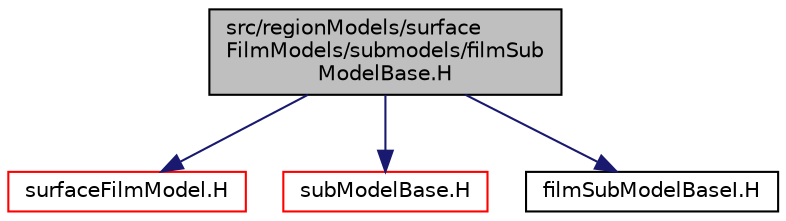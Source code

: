digraph "src/regionModels/surfaceFilmModels/submodels/filmSubModelBase.H"
{
  bgcolor="transparent";
  edge [fontname="Helvetica",fontsize="10",labelfontname="Helvetica",labelfontsize="10"];
  node [fontname="Helvetica",fontsize="10",shape=record];
  Node1 [label="src/regionModels/surface\lFilmModels/submodels/filmSub\lModelBase.H",height=0.2,width=0.4,color="black", fillcolor="grey75", style="filled", fontcolor="black"];
  Node1 -> Node2 [color="midnightblue",fontsize="10",style="solid",fontname="Helvetica"];
  Node2 [label="surfaceFilmModel.H",height=0.2,width=0.4,color="red",URL="$a09729.html"];
  Node1 -> Node3 [color="midnightblue",fontsize="10",style="solid",fontname="Helvetica"];
  Node3 [label="subModelBase.H",height=0.2,width=0.4,color="red",URL="$a09143.html"];
  Node1 -> Node4 [color="midnightblue",fontsize="10",style="solid",fontname="Helvetica"];
  Node4 [label="filmSubModelBaseI.H",height=0.2,width=0.4,color="black",URL="$a09652.html"];
}
